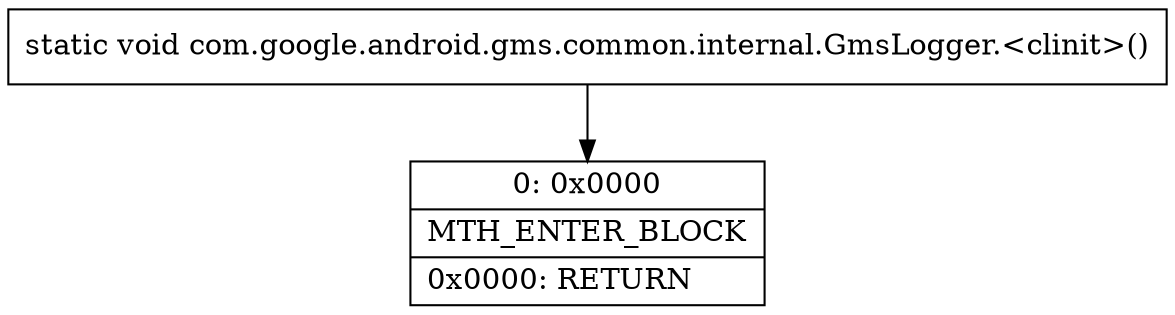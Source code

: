 digraph "CFG forcom.google.android.gms.common.internal.GmsLogger.\<clinit\>()V" {
Node_0 [shape=record,label="{0\:\ 0x0000|MTH_ENTER_BLOCK\l|0x0000: RETURN   \l}"];
MethodNode[shape=record,label="{static void com.google.android.gms.common.internal.GmsLogger.\<clinit\>() }"];
MethodNode -> Node_0;
}

